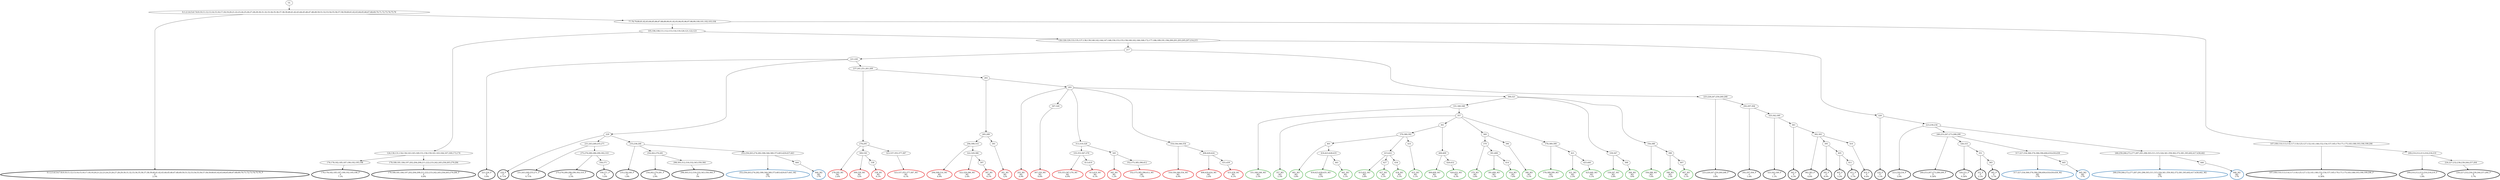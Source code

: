 digraph T {
	{
		rank=same
		161 [penwidth=3,colorscheme=set19,color=0,label="0;1;2;3;4;5;6;7;8;9;10;11;12;13;14;15;16;17;18;19;20;21;22;23;24;25;26;27;28;29;30;31;32;33;34;35;36;37;38;39;40;41;42;43;44;45;46;47;48;49;50;51;52;53;54;55;56;57;58;59;60;61;62;63;64;65;66;67;68;69;70;71;72;73;74;75;76_P\nP\n2.5%"]
		156 [penwidth=3,colorscheme=set19,color=0,label="176;178;182;185;187;190;192;195;198_P\nP\n7.1%"]
		154 [penwidth=3,colorscheme=set19,color=0,label="179;180;181;184;197;202;204;208;211;222;233;242;245;258;265;279;284_P\nP\n6.8%"]
		150 [penwidth=3,colorscheme=set19,color=0,label="221;226_P\nP\n3.9%"]
		148 [penwidth=3,colorscheme=set19,color=0,label="229_P\nP\n0.71%"]
		146 [penwidth=3,colorscheme=set19,color=0,label="231;243;249;255;271_P\nP\n0.71%"]
		144 [penwidth=3,colorscheme=set19,color=0,label="275;276;280;286;290;302;310_P\nP\n2.5%"]
		142 [penwidth=3,colorscheme=set19,color=0,label="358;371_P\nP\n5.4%"]
		140 [penwidth=3,colorscheme=set19,color=0,label="235;238;248_P\nP\n1.8%"]
		138 [penwidth=3,colorscheme=set19,color=0,label="254;262;270;281_P\nP\n2.9%"]
		136 [penwidth=3,colorscheme=set19,color=0,label="298;305;312;316;332;343;350;364_P\nP\n5%"]
		134 [penwidth=3,colorscheme=set19,color=0,label="225;228;247;250;260;268_P\nP\n3.6%"]
		132 [penwidth=3,colorscheme=set19,color=0,label="292;297;304_P\nP\n1.4%"]
		130 [penwidth=3,colorscheme=set19,color=0,label="325;342;349_P\nP\n1.1%"]
		128 [penwidth=3,colorscheme=set19,color=0,label="363_P\nP\n4.3%"]
		126 [penwidth=3,colorscheme=set19,color=0,label="382;383_P\nP\n4.6%"]
		124 [penwidth=3,colorscheme=set19,color=0,label="395_P\nP\n8.9%"]
		122 [penwidth=3,colorscheme=set19,color=0,label="405_P\nP\n3.2%"]
		120 [penwidth=3,colorscheme=set19,color=0,label="411_P\nP\n5.7%"]
		118 [penwidth=3,colorscheme=set19,color=0,label="410_P\nP\n6.4%"]
		116 [penwidth=3,colorscheme=set19,color=0,label="220_P\nP\n1.1%"]
		114 [penwidth=3,colorscheme=set19,color=0,label="223;230;234_P\nP\n3.9%"]
		112 [penwidth=3,colorscheme=set19,color=0,label="240;253;267;273;288;299_P\nP\n0.36%"]
		110 [penwidth=3,colorscheme=set19,color=0,label="326;333_P\nP\n0.36%"]
		108 [penwidth=3,colorscheme=set19,color=0,label="351_P\nP\n2.1%"]
		106 [penwidth=3,colorscheme=set19,color=0,label="365_P\nP\n5.7%"]
		104 [penwidth=3,colorscheme=set19,color=0,label="107;109;110;113;114;117;118;125;127;132;141;146;152;154;157;165;170;171;175;183;188;193;196;199;206_P\nP\n0.36%"]
		102 [penwidth=3,colorscheme=set19,color=0,label="209;210;212;213;216;218;219_P\nP\n1.8%"]
		100 [penwidth=3,colorscheme=set19,color=0,label="224;227;232;236;239;244;257;264_P\nP\n5.7%"]
		97 [penwidth=3,colorscheme=set19,color=1,label="278;295_M1\nM1\n2.4%"]
		95 [penwidth=3,colorscheme=set19,color=1,label="309;330_M1\nM1\n12%"]
		93 [penwidth=3,colorscheme=set19,color=1,label="338_M1\nM1\n6.1%"]
		91 [penwidth=3,colorscheme=set19,color=1,label="323;337;355;377;387_M1\nM1\n6.1%"]
		87 [penwidth=3,colorscheme=set19,color=1,label="294;308;314_M1\nM1\n4.9%"]
		85 [penwidth=3,colorscheme=set19,color=1,label="322;329;386_M1\nM1\n2.4%"]
		83 [penwidth=3,colorscheme=set19,color=1,label="397_M1\nM1\n6.1%"]
		81 [penwidth=3,colorscheme=set19,color=1,label="301_M1\nM1\n12%"]
		79 [penwidth=3,colorscheme=set19,color=1,label="293_M1\nM1\n4.9%"]
		77 [penwidth=3,colorscheme=set19,color=1,label="307;320_M1\nM1\n9.8%"]
		74 [penwidth=3,colorscheme=set19,color=1,label="335;353;367;376_M1\nM1\n4.9%"]
		72 [penwidth=3,colorscheme=set19,color=1,label="413;419_M1\nM1\n6.1%"]
		70 [penwidth=3,colorscheme=set19,color=1,label="345_M1\nM1\n1.2%"]
		68 [penwidth=3,colorscheme=set19,color=1,label="352;375;385;396;412_M1\nM1\n7.3%"]
		66 [penwidth=3,colorscheme=set19,color=1,label="318;336;346;354_M1\nM1\n4.9%"]
		64 [penwidth=3,colorscheme=set19,color=1,label="406;420;424_M1\nM1\n2.4%"]
		62 [penwidth=3,colorscheme=set19,color=1,label="431;439_M1\nM1\n6.1%"]
		60 [penwidth=3,colorscheme=set19,color=2,label="252;256;263;274;282;306;344;360;373;403;429;437;443_M2\nM2\n17%"]
		58 [penwidth=3,colorscheme=set19,color=2,label="444_M2\nM2\n17%"]
		56 [penwidth=3,colorscheme=set19,color=2,label="317;327;334;366;374;384;394;404;418;430;438_M2\nM2\n17%"]
		54 [penwidth=3,colorscheme=set19,color=2,label="445_M2\nM2\n17%"]
		52 [penwidth=3,colorscheme=set19,color=2,label="246;259;266;272;277;287;291;296;303;311;315;324;341;359;362;372;381;393;402;417;436;442_M2\nM2\n17%"]
		50 [penwidth=3,colorscheme=set19,color=2,label="446_M2\nM2\n17%"]
		47 [penwidth=3,colorscheme=set19,color=3,label="331;340;348_M3\nM3\n2.5%"]
		45 [penwidth=3,colorscheme=set19,color=3,label="357_M3\nM3\n2.5%"]
		41 [penwidth=3,colorscheme=set19,color=3,label="401_M3\nM3\n3.8%"]
		39 [penwidth=3,colorscheme=set19,color=3,label="416;423;428;435_M3\nM3\n2.5%"]
		37 [penwidth=3,colorscheme=set19,color=3,label="441_M3\nM3\n5.1%"]
		35 [penwidth=3,colorscheme=set19,color=3,label="415;422_M3\nM3\n3.8%"]
		33 [penwidth=3,colorscheme=set19,color=3,label="427_M3\nM3\n5.1%"]
		31 [penwidth=3,colorscheme=set19,color=3,label="434_M3\nM3\n5.1%"]
		29 [penwidth=3,colorscheme=set19,color=3,label="433_M3\nM3\n5.1%"]
		27 [penwidth=3,colorscheme=set19,color=3,label="400;409_M3\nM3\n1.3%"]
		25 [penwidth=3,colorscheme=set19,color=3,label="426;432_M3\nM3\n6.3%"]
		22 [penwidth=3,colorscheme=set19,color=3,label="379_M3\nM3\n3.8%"]
		20 [penwidth=3,colorscheme=set19,color=3,label="391;408_M3\nM3\n1.3%"]
		18 [penwidth=3,colorscheme=set19,color=3,label="414_M3\nM3\n7.6%"]
		16 [penwidth=3,colorscheme=set19,color=3,label="390_M3\nM3\n5.1%"]
		14 [penwidth=3,colorscheme=set19,color=3,label="378;389;399_M3\nM3\n2.5%"]
		12 [penwidth=3,colorscheme=set19,color=3,label="421_M3\nM3\n2.5%"]
		10 [penwidth=3,colorscheme=set19,color=3,label="425;440_M3\nM3\n5.1%"]
		8 [penwidth=3,colorscheme=set19,color=3,label="339;347_M3\nM3\n3.8%"]
		6 [penwidth=3,colorscheme=set19,color=3,label="368_M3\nM3\n10%"]
		4 [penwidth=3,colorscheme=set19,color=3,label="356;388_M3\nM3\n7.6%"]
		2 [penwidth=3,colorscheme=set19,color=3,label="398_M3\nM3\n2.5%"]
		0 [penwidth=3,colorscheme=set19,color=3,label="407_M3\nM3\n5.1%"]
	}
	163 [label="GL"]
	162 [label="0;1;2;3;4;5;6;7;8;9;10;11;12;13;14;15;16;17;18;19;20;21;22;23;24;25;26;27;28;29;30;31;32;33;34;35;36;37;38;39;40;41;42;43;44;45;46;47;48;49;50;51;52;53;54;55;56;57;58;59;60;61;62;63;64;65;66;67;68;69;70;71;72;73;74;75;76"]
	160 [label="77;78;79;80;81;82;83;84;85;86;87;88;89;90;91;92;93;94;95;96;97;98;99;100;101;102;103;104"]
	159 [label="105;106;108;111;112;115;116;119;120;121;122;123"]
	158 [label="124;130;131;134;136;143;145;149;151;156;159;161;163;164;167;169;173;174"]
	157 [label="176;178;182;185;187;190;192;195;198"]
	155 [label="179;180;181;184;197;202;204;208;211;222;233;242;245;258;265;279;284"]
	153 [label="126;128;129;133;135;137;138;139;140;142;144;147;148;150;153;155;158;160;162;166;168;172;177;186;189;191;194;200;201;203;205;207;214;215"]
	152 [label="217"]
	151 [label="221;226"]
	149 [label="229"]
	147 [label="231;243;249;255;271"]
	145 [label="275;276;280;286;290;302;310"]
	143 [label="358;371"]
	141 [label="235;238;248"]
	139 [label="254;262;270;281"]
	137 [label="298;305;312;316;332;343;350;364"]
	135 [label="225;228;247;250;260;268"]
	133 [label="292;297;304"]
	131 [label="325;342;349"]
	129 [label="363"]
	127 [label="382;383"]
	125 [label="395"]
	123 [label="405"]
	121 [label="411"]
	119 [label="410"]
	117 [label="220"]
	115 [label="223;230;234"]
	113 [label="240;253;267;273;288;299"]
	111 [label="326;333"]
	109 [label="351"]
	107 [label="365"]
	105 [label="107;109;110;113;114;117;118;125;127;132;141;146;152;154;157;165;170;171;175;183;188;193;196;199;206"]
	103 [label="209;210;212;213;216;218;219"]
	101 [label="224;227;232;236;239;244;257;264"]
	99 [label="237;241;251;261;269"]
	98 [label="278;295"]
	96 [label="309;330"]
	94 [label="338"]
	92 [label="323;337;355;377;387"]
	90 [label="283"]
	89 [label="285;289"]
	88 [label="294;308;314"]
	86 [label="322;329;386"]
	84 [label="397"]
	82 [label="301"]
	80 [label="293"]
	78 [label="307;320"]
	76 [label="313;319;328"]
	75 [label="335;353;367;376"]
	73 [label="413;419"]
	71 [label="345"]
	69 [label="352;375;385;396;412"]
	67 [label="318;336;346;354"]
	65 [label="406;420;424"]
	63 [label="431;439"]
	61 [label="252;256;263;274;282;306;344;360;373;403;429;437;443"]
	59 [label="444"]
	57 [label="317;327;334;366;374;384;394;404;418;430;438"]
	55 [label="445"]
	53 [label="246;259;266;272;277;287;291;296;303;311;315;324;341;359;362;372;381;393;402;417;436;442"]
	51 [label="446"]
	49 [label="300;321"]
	48 [label="331;340;348"]
	46 [label="357"]
	44 [label="361"]
	43 [label="370;380;392"]
	42 [label="401"]
	40 [label="416;423;428;435"]
	38 [label="441"]
	36 [label="415;422"]
	34 [label="427"]
	32 [label="434"]
	30 [label="433"]
	28 [label="400;409"]
	26 [label="426;432"]
	24 [label="369"]
	23 [label="379"]
	21 [label="391;408"]
	19 [label="414"]
	17 [label="390"]
	15 [label="378;389;399"]
	13 [label="421"]
	11 [label="425;440"]
	9 [label="339;347"]
	7 [label="368"]
	5 [label="356;388"]
	3 [label="398"]
	1 [label="407"]
	163 -> 162
	162 -> 161
	162 -> 160
	160 -> 159
	160 -> 105
	159 -> 158
	159 -> 153
	158 -> 157
	158 -> 155
	157 -> 156
	155 -> 154
	153 -> 152
	153 -> 117
	152 -> 151
	152 -> 135
	151 -> 150
	151 -> 149
	151 -> 99
	149 -> 148
	149 -> 147
	149 -> 141
	147 -> 146
	147 -> 145
	145 -> 144
	145 -> 143
	143 -> 142
	141 -> 140
	141 -> 139
	141 -> 61
	139 -> 138
	139 -> 137
	137 -> 136
	135 -> 134
	135 -> 133
	133 -> 132
	133 -> 131
	131 -> 130
	131 -> 129
	129 -> 128
	129 -> 127
	127 -> 126
	127 -> 125
	127 -> 119
	125 -> 124
	125 -> 123
	123 -> 122
	123 -> 121
	121 -> 120
	119 -> 118
	117 -> 116
	117 -> 115
	115 -> 114
	115 -> 113
	115 -> 53
	113 -> 112
	113 -> 111
	113 -> 57
	111 -> 110
	111 -> 109
	109 -> 108
	109 -> 107
	107 -> 106
	105 -> 104
	105 -> 103
	103 -> 102
	103 -> 101
	101 -> 100
	99 -> 98
	99 -> 90
	98 -> 97
	98 -> 96
	98 -> 92
	96 -> 95
	96 -> 94
	94 -> 93
	92 -> 91
	90 -> 89
	90 -> 80
	89 -> 88
	89 -> 82
	88 -> 87
	88 -> 86
	86 -> 85
	86 -> 84
	84 -> 83
	82 -> 81
	80 -> 79
	80 -> 78
	80 -> 76
	80 -> 67
	80 -> 49
	78 -> 77
	76 -> 75
	76 -> 71
	75 -> 74
	75 -> 73
	73 -> 72
	71 -> 70
	71 -> 69
	69 -> 68
	67 -> 66
	67 -> 65
	65 -> 64
	65 -> 63
	63 -> 62
	61 -> 60
	61 -> 59
	59 -> 58
	57 -> 56
	57 -> 55
	55 -> 54
	53 -> 52
	53 -> 51
	51 -> 50
	49 -> 48
	49 -> 9
	49 -> 5
	48 -> 47
	48 -> 46
	46 -> 45
	46 -> 44
	46 -> 24
	46 -> 15
	44 -> 43
	44 -> 28
	43 -> 42
	43 -> 36
	43 -> 30
	42 -> 41
	42 -> 40
	40 -> 39
	40 -> 38
	38 -> 37
	36 -> 35
	36 -> 34
	36 -> 32
	34 -> 33
	32 -> 31
	30 -> 29
	28 -> 27
	28 -> 26
	26 -> 25
	24 -> 23
	24 -> 17
	23 -> 22
	23 -> 21
	21 -> 20
	21 -> 19
	19 -> 18
	17 -> 16
	15 -> 14
	15 -> 13
	13 -> 12
	13 -> 11
	11 -> 10
	9 -> 8
	9 -> 7
	7 -> 6
	5 -> 4
	5 -> 3
	3 -> 2
	3 -> 1
	1 -> 0
}

